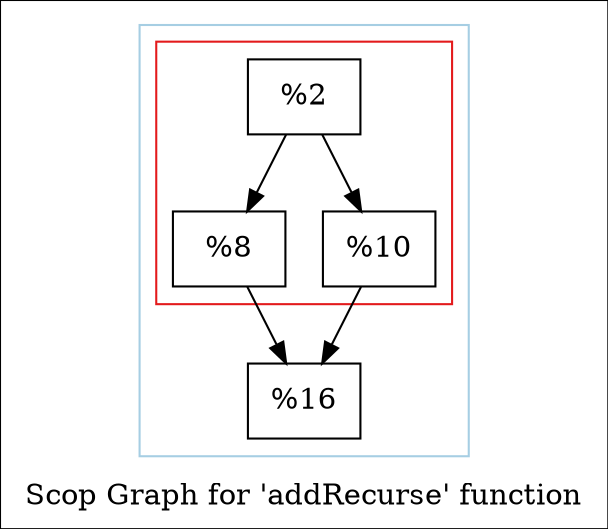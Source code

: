 digraph "Scop Graph for 'addRecurse' function" {
	label="Scop Graph for 'addRecurse' function";

	Node0x1795350 [shape=record,label="{%2}"];
	Node0x1795350 -> Node0x17957f0;
	Node0x1795350 -> Node0x1795850;
	Node0x17957f0 [shape=record,label="{%8}"];
	Node0x17957f0 -> Node0x1795910;
	Node0x1795910 [shape=record,label="{%16}"];
	Node0x1795850 [shape=record,label="{%10}"];
	Node0x1795850 -> Node0x1795910;
	colorscheme = "paired12"
        subgraph cluster_0x1743b00 {
          label = "";
          style = solid;
          color = 1
          subgraph cluster_0x176bee0 {
            label = "";
            style = solid;
            color = 6
            Node0x1795350;
            Node0x17957f0;
            Node0x1795850;
          }
          Node0x1795910;
        }
}
